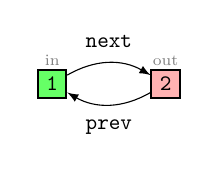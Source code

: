\usetikzlibrary{calc,matrix,backgrounds,fit,shapes,arrows}
\begin{tikzpicture}[
  scale=0.8,
  transform shape,
  node distance=18mm,
  anchor=base,
  baseline
]

  \tikzstyle{memnode}=[draw,rectangle,fill=lightgray,thick,minimum height=4.5mm, minimum width=4.5mm,inner sep=1mm,node distance=18mm,font=\tt]
  \tikzstyle{memnodeblue}=[draw,rectangle,fill=blue!30,thick,minimum height=4.5mm, minimum width=4.5mm,inner sep=1mm,node distance=18mm,font=\tt]
  \tikzstyle{memnodepink}=[draw,rectangle,fill=red!30,thick,minimum height=4.5mm, minimum width=4.5mm,inner sep=1mm,node distance=18mm,font=\tt]
  \tikzstyle{memnodegreen}=[draw,rectangle,fill=green!60,thick,minimum height=4.5mm, minimum width=4.5mm,inner sep=1mm,node distance=18mm,font=\tt]
  \tikzstyle{memnodepurple}=[draw,rectangle,fill=purple!60,thick,minimum height=4.5mm, minimum width=4.5mm,inner sep=1mm,node distance=18mm,font=\tt]
  \tikzstyle{memnodeorange}=[draw,rectangle,fill=orange!60,thick,minimum height=4.5mm, minimum width=4.5mm,inner sep=1mm,node distance=18mm,font=\tt]



  \tikzstyle{nullnode}=[node distance=18mm,label=center:$\bot$]
  \tikzstyle{varnode}=[font=\tt]
  \tikzstyle{refnode}=[fill=lightgray!40,minimum height=4.5mm, minimum width=4.5mm,inner sep=1mm,font=\tt]

  \tikzstyle{pointer}=[draw,->,>=latex,bend left]
  \tikzstyle{ptrlab}=[above,font=\tt]
  \tikzstyle{nextptr}=[label={[label distance=0mm,font=\tt]90:next}]
  \tikzstyle{prevptr}=[label={[label distance=0mm,font=\tt]-90:prev}]


  % nodes
  \node[memnodegreen] (x1) at (0mm,0mm) {1};
  \node[memnodepink] (x2) [right of=x1] {2};

  \node[above of=x1,yshift=-14.3mm,black!50] {\scriptsize in};
  \node[above of=x2,yshift=-14.3mm,black!50] {\scriptsize out};


  % pointers
  \draw[pointer] (x1)    edge node[nextptr]   {} (x2);

  \draw[pointer] (x2)    edge node[prevptr]   {} (x1);

\end{tikzpicture}
